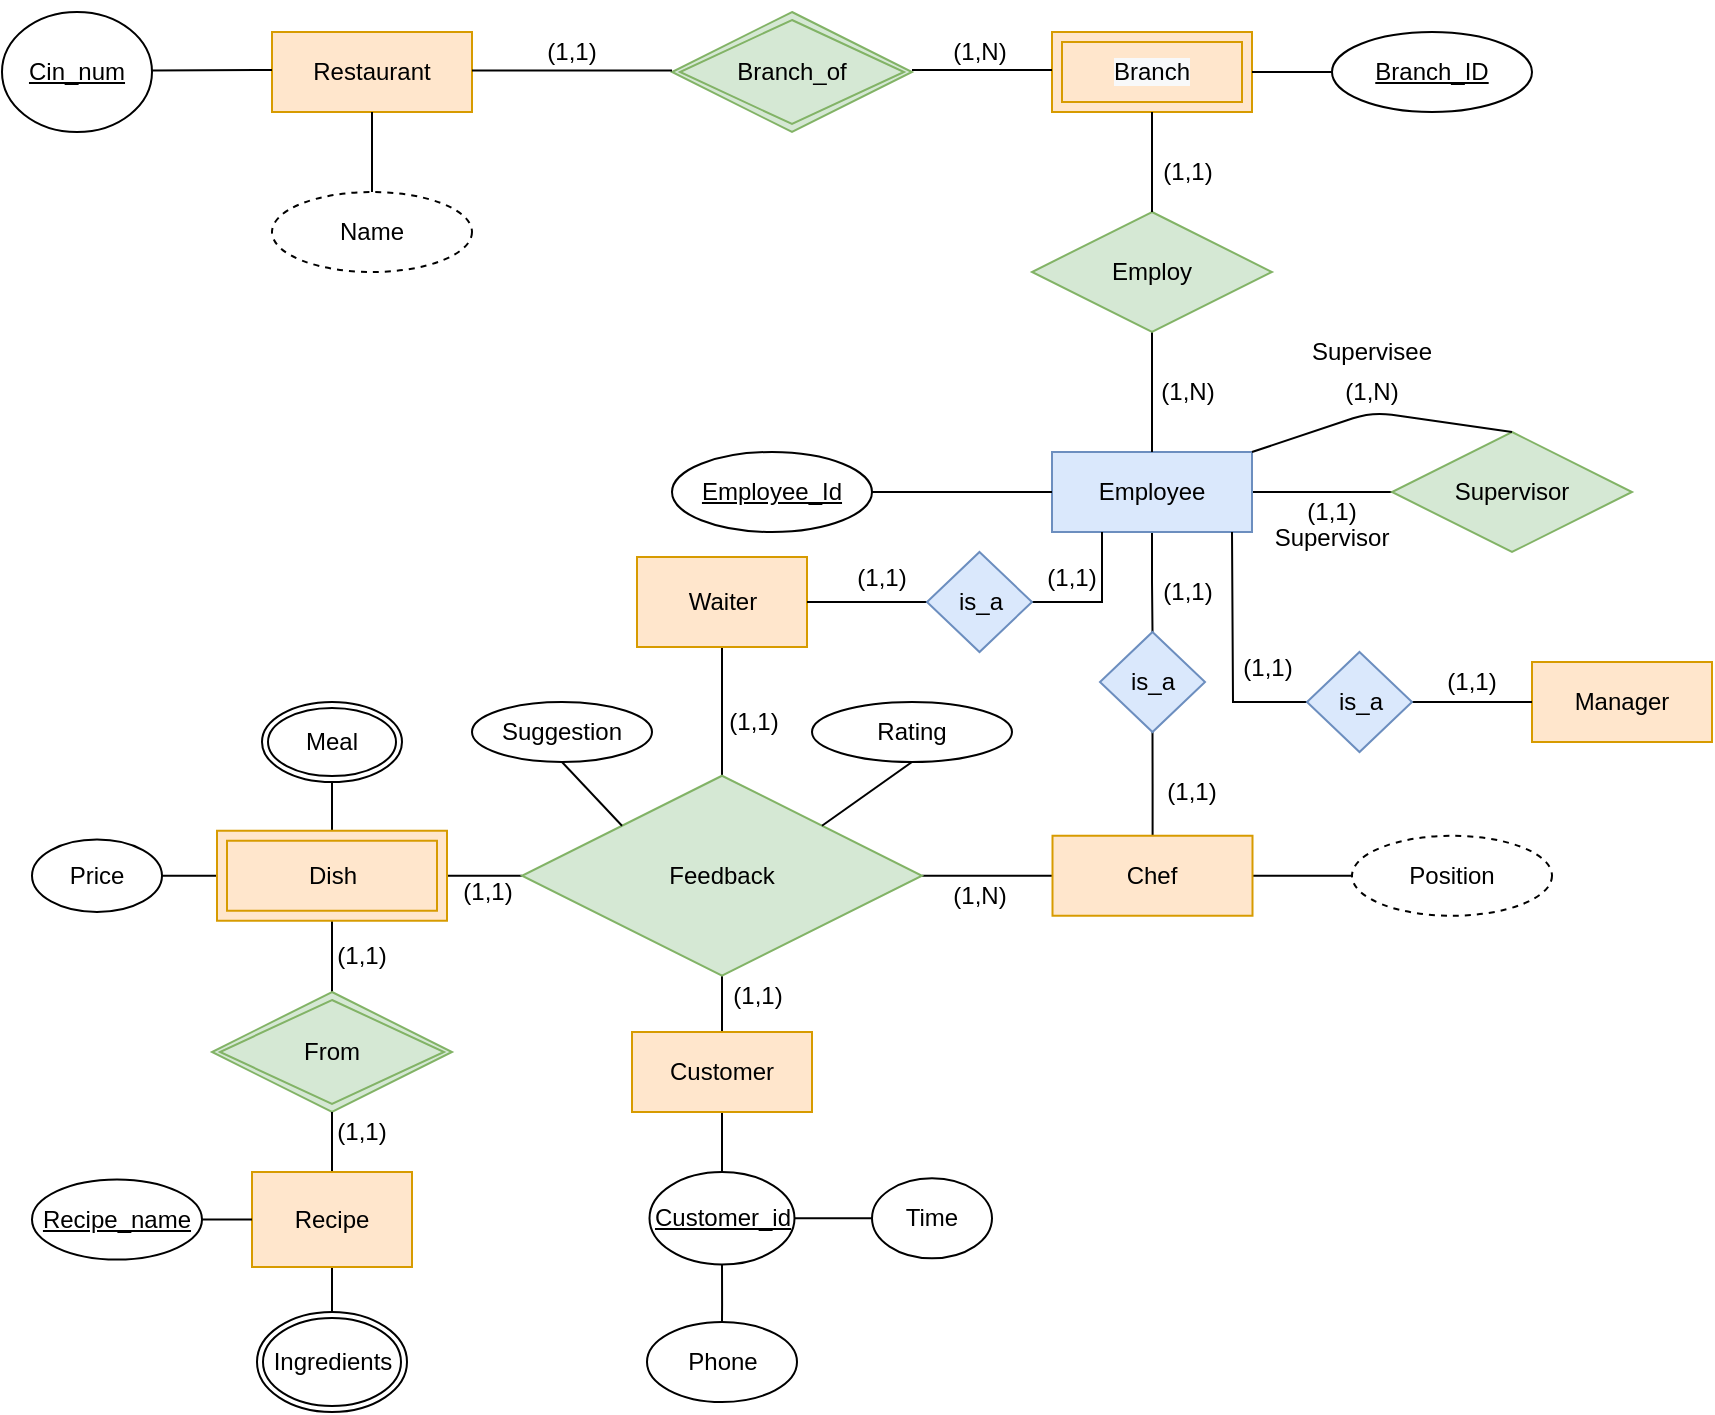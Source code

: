 <mxfile version="13.6.6" type="github">
  <diagram id="kxgBEVJCPQbhI56NlqeN" name="Page-1">
    <mxGraphModel dx="971" dy="417" grid="1" gridSize="10" guides="1" tooltips="1" connect="1" arrows="1" fold="1" page="1" pageScale="1" pageWidth="3300" pageHeight="4681" math="0" shadow="0">
      <root>
        <mxCell id="0" />
        <mxCell id="1" parent="0" />
        <mxCell id="NgLl4HAQhnd8HXAotbS4-2" value="" style="edgeStyle=orthogonalEdgeStyle;rounded=0;orthogonalLoop=1;jettySize=auto;html=1;endArrow=none;endFill=0;" parent="1" source="jKNY7_8_zjAuuIfCQ90G-1" target="NgLl4HAQhnd8HXAotbS4-1" edge="1">
          <mxGeometry relative="1" as="geometry" />
        </mxCell>
        <mxCell id="NgLl4HAQhnd8HXAotbS4-8" value="" style="edgeStyle=orthogonalEdgeStyle;rounded=0;orthogonalLoop=1;jettySize=auto;html=1;endArrow=none;endFill=0;" parent="1" source="jKNY7_8_zjAuuIfCQ90G-1" target="NgLl4HAQhnd8HXAotbS4-7" edge="1">
          <mxGeometry relative="1" as="geometry" />
        </mxCell>
        <mxCell id="ky3XIGSyfg8WfD_a-9OU-23" value="" style="edgeStyle=orthogonalEdgeStyle;rounded=0;orthogonalLoop=1;jettySize=auto;html=1;endArrow=none;endFill=0;" parent="1" source="jKNY7_8_zjAuuIfCQ90G-1" target="kzbOnNVxng_6eBCHzelk-32" edge="1">
          <mxGeometry relative="1" as="geometry" />
        </mxCell>
        <mxCell id="ky3XIGSyfg8WfD_a-9OU-30" value="" style="edgeStyle=orthogonalEdgeStyle;rounded=0;orthogonalLoop=1;jettySize=auto;html=1;endArrow=none;endFill=0;" parent="1" source="jKNY7_8_zjAuuIfCQ90G-1" target="ky3XIGSyfg8WfD_a-9OU-29" edge="1">
          <mxGeometry relative="1" as="geometry" />
        </mxCell>
        <mxCell id="jKNY7_8_zjAuuIfCQ90G-1" value="Feedback" style="rhombus;whiteSpace=wrap;html=1;fillColor=#d5e8d4;strokeColor=#82b366;" parent="1" vertex="1">
          <mxGeometry x="1335" y="1861.87" width="200" height="100" as="geometry" />
        </mxCell>
        <mxCell id="kzbOnNVxng_6eBCHzelk-70" value="" style="edgeStyle=orthogonalEdgeStyle;rounded=0;orthogonalLoop=1;jettySize=auto;html=1;endArrow=none;endFill=0;" parent="1" source="NgLl4HAQhnd8HXAotbS4-1" target="kzbOnNVxng_6eBCHzelk-28" edge="1">
          <mxGeometry relative="1" as="geometry" />
        </mxCell>
        <mxCell id="XjC6Pe1A60IvWtQranHF-16" value="" style="edgeStyle=orthogonalEdgeStyle;rounded=0;orthogonalLoop=1;jettySize=auto;html=1;endArrow=none;endFill=0;" parent="1" source="NgLl4HAQhnd8HXAotbS4-1" target="XjC6Pe1A60IvWtQranHF-2" edge="1">
          <mxGeometry relative="1" as="geometry" />
        </mxCell>
        <mxCell id="NgLl4HAQhnd8HXAotbS4-1" value="Chef" style="whiteSpace=wrap;html=1;align=center;fillColor=#ffe6cc;strokeColor=#d79b00;" parent="1" vertex="1">
          <mxGeometry x="1600.25" y="1891.87" width="100" height="40" as="geometry" />
        </mxCell>
        <mxCell id="NgLl4HAQhnd8HXAotbS4-7" value="Waiter" style="whiteSpace=wrap;html=1;fillColor=#ffe6cc;strokeColor=#d79b00;" parent="1" vertex="1">
          <mxGeometry x="1392.5" y="1752.5" width="85" height="45" as="geometry" />
        </mxCell>
        <mxCell id="kzbOnNVxng_6eBCHzelk-1" value="Rating" style="ellipse;whiteSpace=wrap;html=1;align=center;fontStyle=0" parent="1" vertex="1">
          <mxGeometry x="1480" y="1825" width="100" height="30" as="geometry" />
        </mxCell>
        <mxCell id="XjC6Pe1A60IvWtQranHF-3" value="" style="edgeStyle=orthogonalEdgeStyle;rounded=0;orthogonalLoop=1;jettySize=auto;html=1;endArrow=none;endFill=0;exitX=0.5;exitY=1;exitDx=0;exitDy=0;" parent="1" source="kzbOnNVxng_6eBCHzelk-5" target="XjC6Pe1A60IvWtQranHF-2" edge="1">
          <mxGeometry relative="1" as="geometry" />
        </mxCell>
        <mxCell id="XjC6Pe1A60IvWtQranHF-21" value="" style="edgeStyle=orthogonalEdgeStyle;rounded=0;orthogonalLoop=1;jettySize=auto;html=1;endArrow=none;endFill=0;" parent="1" source="kzbOnNVxng_6eBCHzelk-5" target="kzbOnNVxng_6eBCHzelk-81" edge="1">
          <mxGeometry relative="1" as="geometry" />
        </mxCell>
        <mxCell id="kzbOnNVxng_6eBCHzelk-5" value="Employee" style="whiteSpace=wrap;html=1;align=center;fillColor=#dae8fc;strokeColor=#6c8ebf;" parent="1" vertex="1">
          <mxGeometry x="1600" y="1700" width="100" height="40" as="geometry" />
        </mxCell>
        <mxCell id="kzbOnNVxng_6eBCHzelk-28" value="Position" style="ellipse;whiteSpace=wrap;html=1;align=center;dashed=1;" parent="1" vertex="1">
          <mxGeometry x="1750" y="1891.88" width="100" height="40" as="geometry" />
        </mxCell>
        <mxCell id="ky3XIGSyfg8WfD_a-9OU-24" value="" style="edgeStyle=orthogonalEdgeStyle;rounded=0;orthogonalLoop=1;jettySize=auto;html=1;endArrow=none;endFill=0;" parent="1" source="kzbOnNVxng_6eBCHzelk-32" target="kzbOnNVxng_6eBCHzelk-61" edge="1">
          <mxGeometry relative="1" as="geometry" />
        </mxCell>
        <mxCell id="ky3XIGSyfg8WfD_a-9OU-31" value="" style="edgeStyle=orthogonalEdgeStyle;rounded=0;orthogonalLoop=1;jettySize=auto;html=1;endArrow=none;endFill=0;" parent="1" source="kzbOnNVxng_6eBCHzelk-32" target="MUuDbcajwvJd1qfhd0S6-7" edge="1">
          <mxGeometry relative="1" as="geometry" />
        </mxCell>
        <mxCell id="ky3XIGSyfg8WfD_a-9OU-36" value="" style="edgeStyle=orthogonalEdgeStyle;rounded=0;orthogonalLoop=1;jettySize=auto;html=1;endArrow=none;endFill=0;" parent="1" source="kzbOnNVxng_6eBCHzelk-32" target="ky3XIGSyfg8WfD_a-9OU-34" edge="1">
          <mxGeometry relative="1" as="geometry" />
        </mxCell>
        <mxCell id="kzbOnNVxng_6eBCHzelk-32" value="Dish" style="shape=ext;margin=3;double=1;whiteSpace=wrap;html=1;align=center;fillColor=#ffe6cc;strokeColor=#d79b00;" parent="1" vertex="1">
          <mxGeometry x="1182.5" y="1889.37" width="115" height="45" as="geometry" />
        </mxCell>
        <mxCell id="kzbOnNVxng_6eBCHzelk-40" value="Restaurant" style="whiteSpace=wrap;html=1;align=center;fillColor=#ffe6cc;strokeColor=#d79b00;" parent="1" vertex="1">
          <mxGeometry x="1210" y="1490" width="100" height="40" as="geometry" />
        </mxCell>
        <mxCell id="kzbOnNVxng_6eBCHzelk-41" value="&#xa;&#xa;&lt;span style=&quot;color: rgb(0, 0, 0); font-family: helvetica; font-size: 12px; font-style: normal; font-weight: 400; letter-spacing: normal; text-align: center; text-indent: 0px; text-transform: none; word-spacing: 0px; background-color: rgb(248, 249, 250); display: inline; float: none;&quot;&gt;Branch&lt;/span&gt;&#xa;&#xa;" style="shape=ext;margin=3;double=1;whiteSpace=wrap;html=1;align=center;fillColor=#ffe6cc;strokeColor=#d79b00;" parent="1" vertex="1">
          <mxGeometry x="1600" y="1490" width="100" height="40" as="geometry" />
        </mxCell>
        <mxCell id="_r8y2Q4mca214eh0Qxt4-22" style="edgeStyle=orthogonalEdgeStyle;rounded=0;orthogonalLoop=1;jettySize=auto;html=1;entryX=0.5;entryY=0;entryDx=0;entryDy=0;anchorPointDirection=1;startArrow=none;startFill=0;endArrow=none;endFill=0;" parent="1" source="kzbOnNVxng_6eBCHzelk-43" target="kzbOnNVxng_6eBCHzelk-5" edge="1">
          <mxGeometry relative="1" as="geometry" />
        </mxCell>
        <mxCell id="kzbOnNVxng_6eBCHzelk-43" value="Employ" style="shape=rhombus;perimeter=rhombusPerimeter;whiteSpace=wrap;html=1;align=center;fillColor=#d5e8d4;strokeColor=#82b366;" parent="1" vertex="1">
          <mxGeometry x="1590" y="1580" width="120" height="60" as="geometry" />
        </mxCell>
        <mxCell id="kzbOnNVxng_6eBCHzelk-48" value="&lt;u&gt;Cin_num&lt;/u&gt;" style="ellipse;whiteSpace=wrap;html=1;" parent="1" vertex="1">
          <mxGeometry x="1075" y="1480" width="75" height="60" as="geometry" />
        </mxCell>
        <mxCell id="kzbOnNVxng_6eBCHzelk-51" value="Branch_of" style="shape=rhombus;double=1;perimeter=rhombusPerimeter;whiteSpace=wrap;html=1;align=center;fillColor=#d5e8d4;strokeColor=#82b366;" parent="1" vertex="1">
          <mxGeometry x="1410" y="1480" width="120" height="60" as="geometry" />
        </mxCell>
        <mxCell id="kzbOnNVxng_6eBCHzelk-57" value="Name" style="ellipse;whiteSpace=wrap;html=1;align=center;dashed=1;" parent="1" vertex="1">
          <mxGeometry x="1210" y="1570" width="100" height="40" as="geometry" />
        </mxCell>
        <mxCell id="kzbOnNVxng_6eBCHzelk-61" value="From" style="shape=rhombus;double=1;perimeter=rhombusPerimeter;whiteSpace=wrap;html=1;align=center;fillColor=#d5e8d4;strokeColor=#82b366;" parent="1" vertex="1">
          <mxGeometry x="1180" y="1970" width="120" height="60" as="geometry" />
        </mxCell>
        <mxCell id="kzbOnNVxng_6eBCHzelk-64" value="Employee_Id" style="ellipse;whiteSpace=wrap;html=1;align=center;fontStyle=4;" parent="1" vertex="1">
          <mxGeometry x="1410" y="1700" width="100" height="40" as="geometry" />
        </mxCell>
        <mxCell id="kzbOnNVxng_6eBCHzelk-80" value="" style="endArrow=none;html=1;rounded=0;entryX=0.5;entryY=1;entryDx=0;entryDy=0;exitX=1;exitY=0;exitDx=0;exitDy=0;" parent="1" source="jKNY7_8_zjAuuIfCQ90G-1" target="kzbOnNVxng_6eBCHzelk-1" edge="1">
          <mxGeometry relative="1" as="geometry">
            <mxPoint x="1390" y="2010" as="sourcePoint" />
            <mxPoint x="1550" y="2010" as="targetPoint" />
          </mxGeometry>
        </mxCell>
        <mxCell id="kzbOnNVxng_6eBCHzelk-81" value="Supervisor" style="shape=rhombus;perimeter=rhombusPerimeter;whiteSpace=wrap;html=1;align=center;fillColor=#d5e8d4;strokeColor=#82b366;" parent="1" vertex="1">
          <mxGeometry x="1770" y="1690" width="120" height="60" as="geometry" />
        </mxCell>
        <mxCell id="XjC6Pe1A60IvWtQranHF-2" value="is_a" style="rhombus;whiteSpace=wrap;html=1;fillColor=#dae8fc;strokeColor=#6c8ebf;" parent="1" vertex="1">
          <mxGeometry x="1624" y="1790" width="52.5" height="50" as="geometry" />
        </mxCell>
        <mxCell id="XjC6Pe1A60IvWtQranHF-9" value="" style="edgeStyle=orthogonalEdgeStyle;rounded=0;orthogonalLoop=1;jettySize=auto;html=1;endArrow=none;endFill=0;" parent="1" source="XjC6Pe1A60IvWtQranHF-5" target="NgLl4HAQhnd8HXAotbS4-7" edge="1">
          <mxGeometry relative="1" as="geometry" />
        </mxCell>
        <mxCell id="dvFwAt92-HnFU6FiswPp-3" value="" style="edgeStyle=orthogonalEdgeStyle;rounded=0;orthogonalLoop=1;jettySize=auto;html=1;entryX=0.25;entryY=1;entryDx=0;entryDy=0;endArrow=none;endFill=0;" parent="1" source="XjC6Pe1A60IvWtQranHF-5" target="kzbOnNVxng_6eBCHzelk-5" edge="1">
          <mxGeometry relative="1" as="geometry" />
        </mxCell>
        <mxCell id="XjC6Pe1A60IvWtQranHF-5" value="is_a" style="rhombus;whiteSpace=wrap;html=1;fillColor=#dae8fc;strokeColor=#6c8ebf;" parent="1" vertex="1">
          <mxGeometry x="1537.5" y="1750" width="52.5" height="50" as="geometry" />
        </mxCell>
        <mxCell id="XjC6Pe1A60IvWtQranHF-22" value="" style="endArrow=none;html=1;exitX=1;exitY=0;exitDx=0;exitDy=0;entryX=0.5;entryY=0;entryDx=0;entryDy=0;" parent="1" source="kzbOnNVxng_6eBCHzelk-5" target="kzbOnNVxng_6eBCHzelk-81" edge="1">
          <mxGeometry width="50" height="50" relative="1" as="geometry">
            <mxPoint x="1780" y="1800" as="sourcePoint" />
            <mxPoint x="1830" y="1750" as="targetPoint" />
            <Array as="points">
              <mxPoint x="1760" y="1680" />
            </Array>
          </mxGeometry>
        </mxCell>
        <mxCell id="XjC6Pe1A60IvWtQranHF-24" value="Manager" style="rounded=0;whiteSpace=wrap;html=1;fillColor=#ffe6cc;strokeColor=#d79b00;" parent="1" vertex="1">
          <mxGeometry x="1840" y="1805" width="90" height="40" as="geometry" />
        </mxCell>
        <mxCell id="XjC6Pe1A60IvWtQranHF-27" value="" style="edgeStyle=orthogonalEdgeStyle;rounded=0;orthogonalLoop=1;jettySize=auto;html=1;endArrow=none;endFill=0;" parent="1" source="XjC6Pe1A60IvWtQranHF-26" target="XjC6Pe1A60IvWtQranHF-24" edge="1">
          <mxGeometry relative="1" as="geometry" />
        </mxCell>
        <mxCell id="XjC6Pe1A60IvWtQranHF-28" value="" style="edgeStyle=orthogonalEdgeStyle;rounded=0;orthogonalLoop=1;jettySize=auto;html=1;endArrow=none;endFill=0;" parent="1" source="XjC6Pe1A60IvWtQranHF-26" edge="1">
          <mxGeometry relative="1" as="geometry">
            <mxPoint x="1690" y="1740" as="targetPoint" />
          </mxGeometry>
        </mxCell>
        <mxCell id="XjC6Pe1A60IvWtQranHF-26" value="is_a" style="rhombus;whiteSpace=wrap;html=1;fillColor=#dae8fc;strokeColor=#6c8ebf;" parent="1" vertex="1">
          <mxGeometry x="1727.5" y="1800" width="52.5" height="50" as="geometry" />
        </mxCell>
        <mxCell id="XjC6Pe1A60IvWtQranHF-30" value="Suggestion" style="ellipse;whiteSpace=wrap;html=1;align=center;" parent="1" vertex="1">
          <mxGeometry x="1310" y="1825" width="90" height="30" as="geometry" />
        </mxCell>
        <mxCell id="XjC6Pe1A60IvWtQranHF-36" value="Branch_ID" style="ellipse;whiteSpace=wrap;html=1;align=center;fontStyle=4;" parent="1" vertex="1">
          <mxGeometry x="1740" y="1490" width="100" height="40" as="geometry" />
        </mxCell>
        <mxCell id="MUuDbcajwvJd1qfhd0S6-7" value="Price" style="ellipse;whiteSpace=wrap;html=1;align=center;" parent="1" vertex="1">
          <mxGeometry x="1090" y="1893.74" width="65" height="36.26" as="geometry" />
        </mxCell>
        <mxCell id="ky3XIGSyfg8WfD_a-9OU-8" value="" style="edgeStyle=orthogonalEdgeStyle;rounded=0;orthogonalLoop=1;jettySize=auto;html=1;endArrow=none;endFill=0;" parent="1" source="ky3XIGSyfg8WfD_a-9OU-2" target="kzbOnNVxng_6eBCHzelk-61" edge="1">
          <mxGeometry relative="1" as="geometry" />
        </mxCell>
        <mxCell id="ky3XIGSyfg8WfD_a-9OU-33" value="" style="edgeStyle=orthogonalEdgeStyle;rounded=0;orthogonalLoop=1;jettySize=auto;html=1;endArrow=none;endFill=0;" parent="1" source="ky3XIGSyfg8WfD_a-9OU-2" target="ky3XIGSyfg8WfD_a-9OU-26" edge="1">
          <mxGeometry relative="1" as="geometry" />
        </mxCell>
        <mxCell id="ky3XIGSyfg8WfD_a-9OU-2" value="Recipe" style="whiteSpace=wrap;html=1;fillColor=#ffe6cc;strokeColor=#d79b00;" parent="1" vertex="1">
          <mxGeometry x="1200" y="2060" width="80" height="47.5" as="geometry" />
        </mxCell>
        <mxCell id="ky3XIGSyfg8WfD_a-9OU-44" value="" style="edgeStyle=orthogonalEdgeStyle;rounded=0;orthogonalLoop=1;jettySize=auto;html=1;endArrow=none;endFill=0;" parent="1" source="ky3XIGSyfg8WfD_a-9OU-25" target="ky3XIGSyfg8WfD_a-9OU-43" edge="1">
          <mxGeometry relative="1" as="geometry" />
        </mxCell>
        <mxCell id="ky3XIGSyfg8WfD_a-9OU-46" value="" style="edgeStyle=orthogonalEdgeStyle;rounded=0;orthogonalLoop=1;jettySize=auto;html=1;endArrow=none;endFill=0;" parent="1" source="ky3XIGSyfg8WfD_a-9OU-25" target="ky3XIGSyfg8WfD_a-9OU-45" edge="1">
          <mxGeometry relative="1" as="geometry" />
        </mxCell>
        <mxCell id="ky3XIGSyfg8WfD_a-9OU-25" value="Customer_id" style="ellipse;whiteSpace=wrap;html=1;fillColor=none;fontStyle=4" parent="1" vertex="1">
          <mxGeometry x="1398.75" y="2060" width="72.5" height="46.25" as="geometry" />
        </mxCell>
        <mxCell id="ky3XIGSyfg8WfD_a-9OU-26" value="Ingredients" style="ellipse;shape=doubleEllipse;margin=3;whiteSpace=wrap;html=1;align=center;" parent="1" vertex="1">
          <mxGeometry x="1202.5" y="2130" width="75" height="50" as="geometry" />
        </mxCell>
        <mxCell id="ky3XIGSyfg8WfD_a-9OU-37" value="" style="edgeStyle=orthogonalEdgeStyle;rounded=0;orthogonalLoop=1;jettySize=auto;html=1;endArrow=none;endFill=0;" parent="1" source="ky3XIGSyfg8WfD_a-9OU-29" target="ky3XIGSyfg8WfD_a-9OU-25" edge="1">
          <mxGeometry relative="1" as="geometry" />
        </mxCell>
        <mxCell id="ky3XIGSyfg8WfD_a-9OU-29" value="Customer" style="whiteSpace=wrap;html=1;fillColor=#ffe6cc;strokeColor=#d79b00;" parent="1" vertex="1">
          <mxGeometry x="1390" y="1990" width="90" height="40" as="geometry" />
        </mxCell>
        <mxCell id="ky3XIGSyfg8WfD_a-9OU-34" value="Meal" style="ellipse;shape=doubleEllipse;margin=3;whiteSpace=wrap;html=1;align=center;" parent="1" vertex="1">
          <mxGeometry x="1205" y="1825" width="70" height="40" as="geometry" />
        </mxCell>
        <mxCell id="ky3XIGSyfg8WfD_a-9OU-43" value="Time" style="ellipse;whiteSpace=wrap;html=1;align=center;" parent="1" vertex="1">
          <mxGeometry x="1510" y="2063.13" width="60" height="40" as="geometry" />
        </mxCell>
        <mxCell id="ky3XIGSyfg8WfD_a-9OU-45" value="Phone" style="ellipse;whiteSpace=wrap;html=1;align=center;" parent="1" vertex="1">
          <mxGeometry x="1397.5" y="2135" width="75" height="40" as="geometry" />
        </mxCell>
        <mxCell id="ky3XIGSyfg8WfD_a-9OU-49" value="" style="edgeStyle=orthogonalEdgeStyle;rounded=0;orthogonalLoop=1;jettySize=auto;html=1;endArrow=none;endFill=0;" parent="1" source="ky3XIGSyfg8WfD_a-9OU-48" target="ky3XIGSyfg8WfD_a-9OU-2" edge="1">
          <mxGeometry relative="1" as="geometry" />
        </mxCell>
        <mxCell id="ky3XIGSyfg8WfD_a-9OU-48" value="Recipe_name" style="ellipse;whiteSpace=wrap;html=1;align=center;fontStyle=4;" parent="1" vertex="1">
          <mxGeometry x="1090" y="2063.75" width="85" height="40" as="geometry" />
        </mxCell>
        <mxCell id="0skT59BXEJHHobo0zGZt-3" value="" style="endArrow=none;html=1;rounded=0;" parent="1" edge="1">
          <mxGeometry relative="1" as="geometry">
            <mxPoint x="1310" y="1509.29" as="sourcePoint" />
            <mxPoint x="1410" y="1509.29" as="targetPoint" />
          </mxGeometry>
        </mxCell>
        <mxCell id="0skT59BXEJHHobo0zGZt-4" value="" style="endArrow=none;html=1;rounded=0;entryX=0.5;entryY=1;entryDx=0;entryDy=0;exitX=0.5;exitY=0;exitDx=0;exitDy=0;" parent="1" source="kzbOnNVxng_6eBCHzelk-57" target="kzbOnNVxng_6eBCHzelk-40" edge="1">
          <mxGeometry relative="1" as="geometry">
            <mxPoint x="1220" y="1560" as="sourcePoint" />
            <mxPoint x="1380" y="1560" as="targetPoint" />
          </mxGeometry>
        </mxCell>
        <mxCell id="0skT59BXEJHHobo0zGZt-5" value="" style="endArrow=none;html=1;rounded=0;" parent="1" edge="1">
          <mxGeometry relative="1" as="geometry">
            <mxPoint x="1150" y="1509.29" as="sourcePoint" />
            <mxPoint x="1210" y="1509" as="targetPoint" />
          </mxGeometry>
        </mxCell>
        <mxCell id="0skT59BXEJHHobo0zGZt-6" value="" style="endArrow=none;html=1;rounded=0;" parent="1" edge="1">
          <mxGeometry relative="1" as="geometry">
            <mxPoint x="1530" y="1509" as="sourcePoint" />
            <mxPoint x="1600" y="1509" as="targetPoint" />
          </mxGeometry>
        </mxCell>
        <mxCell id="0skT59BXEJHHobo0zGZt-7" value="" style="endArrow=none;html=1;rounded=0;" parent="1" edge="1">
          <mxGeometry relative="1" as="geometry">
            <mxPoint x="1700" y="1510" as="sourcePoint" />
            <mxPoint x="1740" y="1510" as="targetPoint" />
          </mxGeometry>
        </mxCell>
        <mxCell id="0skT59BXEJHHobo0zGZt-8" value="" style="endArrow=none;html=1;rounded=0;entryX=0.5;entryY=1;entryDx=0;entryDy=0;exitX=0.5;exitY=0;exitDx=0;exitDy=0;" parent="1" source="kzbOnNVxng_6eBCHzelk-43" target="kzbOnNVxng_6eBCHzelk-41" edge="1">
          <mxGeometry relative="1" as="geometry">
            <mxPoint x="1480" y="1720" as="sourcePoint" />
            <mxPoint x="1640" y="1720" as="targetPoint" />
          </mxGeometry>
        </mxCell>
        <mxCell id="0skT59BXEJHHobo0zGZt-9" value="" style="endArrow=none;html=1;rounded=0;exitX=1;exitY=0.5;exitDx=0;exitDy=0;entryX=0;entryY=0.5;entryDx=0;entryDy=0;" parent="1" source="kzbOnNVxng_6eBCHzelk-64" target="kzbOnNVxng_6eBCHzelk-5" edge="1">
          <mxGeometry relative="1" as="geometry">
            <mxPoint x="1480" y="1720" as="sourcePoint" />
            <mxPoint x="1640" y="1720" as="targetPoint" />
          </mxGeometry>
        </mxCell>
        <mxCell id="_r8y2Q4mca214eh0Qxt4-1" value="(1,1)" style="text;html=1;strokeColor=none;fillColor=none;align=center;verticalAlign=middle;whiteSpace=wrap;rounded=0;" parent="1" vertex="1">
          <mxGeometry x="1340" y="1490" width="40" height="20" as="geometry" />
        </mxCell>
        <mxCell id="_r8y2Q4mca214eh0Qxt4-2" value="(1,N)" style="text;html=1;strokeColor=none;fillColor=none;align=center;verticalAlign=middle;whiteSpace=wrap;rounded=0;" parent="1" vertex="1">
          <mxGeometry x="1543.75" y="1490" width="40" height="20" as="geometry" />
        </mxCell>
        <mxCell id="_r8y2Q4mca214eh0Qxt4-3" value="(1,1)" style="text;html=1;strokeColor=none;fillColor=none;align=center;verticalAlign=middle;whiteSpace=wrap;rounded=0;" parent="1" vertex="1">
          <mxGeometry x="1647.5" y="1550" width="40" height="20" as="geometry" />
        </mxCell>
        <mxCell id="_r8y2Q4mca214eh0Qxt4-4" value="(1,N)" style="text;html=1;strokeColor=none;fillColor=none;align=center;verticalAlign=middle;whiteSpace=wrap;rounded=0;" parent="1" vertex="1">
          <mxGeometry x="1647.5" y="1660" width="40" height="20" as="geometry" />
        </mxCell>
        <mxCell id="_r8y2Q4mca214eh0Qxt4-5" value="(1,N)" style="text;html=1;strokeColor=none;fillColor=none;align=center;verticalAlign=middle;whiteSpace=wrap;rounded=0;" parent="1" vertex="1">
          <mxGeometry x="1740" y="1660" width="40" height="20" as="geometry" />
        </mxCell>
        <mxCell id="_r8y2Q4mca214eh0Qxt4-6" value="(1,1)" style="text;html=1;strokeColor=none;fillColor=none;align=center;verticalAlign=middle;whiteSpace=wrap;rounded=0;" parent="1" vertex="1">
          <mxGeometry x="1720" y="1720" width="40" height="20" as="geometry" />
        </mxCell>
        <mxCell id="_r8y2Q4mca214eh0Qxt4-7" value="(1,1)" style="text;html=1;strokeColor=none;fillColor=none;align=center;verticalAlign=middle;whiteSpace=wrap;rounded=0;" parent="1" vertex="1">
          <mxGeometry x="1687.5" y="1797.5" width="40" height="20" as="geometry" />
        </mxCell>
        <mxCell id="_r8y2Q4mca214eh0Qxt4-8" value="(1,1)" style="text;html=1;strokeColor=none;fillColor=none;align=center;verticalAlign=middle;whiteSpace=wrap;rounded=0;" parent="1" vertex="1">
          <mxGeometry x="1790" y="1805" width="40" height="20" as="geometry" />
        </mxCell>
        <mxCell id="_r8y2Q4mca214eh0Qxt4-9" value="(1,1)" style="text;html=1;strokeColor=none;fillColor=none;align=center;verticalAlign=middle;whiteSpace=wrap;rounded=0;" parent="1" vertex="1">
          <mxGeometry x="1647.5" y="1760" width="40" height="20" as="geometry" />
        </mxCell>
        <mxCell id="_r8y2Q4mca214eh0Qxt4-10" value="(1,1)" style="text;html=1;strokeColor=none;fillColor=none;align=center;verticalAlign=middle;whiteSpace=wrap;rounded=0;" parent="1" vertex="1">
          <mxGeometry x="1590" y="1752.5" width="40" height="20" as="geometry" />
        </mxCell>
        <mxCell id="_r8y2Q4mca214eh0Qxt4-11" value="(1,1)" style="text;html=1;strokeColor=none;fillColor=none;align=center;verticalAlign=middle;whiteSpace=wrap;rounded=0;" parent="1" vertex="1">
          <mxGeometry x="1495" y="1752.5" width="40" height="20" as="geometry" />
        </mxCell>
        <mxCell id="_r8y2Q4mca214eh0Qxt4-12" value="(1,1)" style="text;html=1;strokeColor=none;fillColor=none;align=center;verticalAlign=middle;whiteSpace=wrap;rounded=0;" parent="1" vertex="1">
          <mxGeometry x="1650" y="1860" width="40" height="20" as="geometry" />
        </mxCell>
        <mxCell id="_r8y2Q4mca214eh0Qxt4-13" value="(1,N)" style="text;html=1;strokeColor=none;fillColor=none;align=center;verticalAlign=middle;whiteSpace=wrap;rounded=0;" parent="1" vertex="1">
          <mxGeometry x="1543.75" y="1911.87" width="40" height="20" as="geometry" />
        </mxCell>
        <mxCell id="_r8y2Q4mca214eh0Qxt4-14" value="(1,1)" style="text;html=1;strokeColor=none;fillColor=none;align=center;verticalAlign=middle;whiteSpace=wrap;rounded=0;" parent="1" vertex="1">
          <mxGeometry x="1432.5" y="1961.87" width="40" height="20" as="geometry" />
        </mxCell>
        <mxCell id="_r8y2Q4mca214eh0Qxt4-15" value="(1,1)" style="text;html=1;strokeColor=none;fillColor=none;align=center;verticalAlign=middle;whiteSpace=wrap;rounded=0;" parent="1" vertex="1">
          <mxGeometry x="1297.5" y="1910" width="40" height="20" as="geometry" />
        </mxCell>
        <mxCell id="_r8y2Q4mca214eh0Qxt4-16" value="(1,1)" style="text;html=1;strokeColor=none;fillColor=none;align=center;verticalAlign=middle;whiteSpace=wrap;rounded=0;" parent="1" vertex="1">
          <mxGeometry x="1235" y="1941.87" width="40" height="20" as="geometry" />
        </mxCell>
        <mxCell id="_r8y2Q4mca214eh0Qxt4-17" value="(1,1)" style="text;html=1;strokeColor=none;fillColor=none;align=center;verticalAlign=middle;whiteSpace=wrap;rounded=0;" parent="1" vertex="1">
          <mxGeometry x="1235" y="2030" width="40" height="20" as="geometry" />
        </mxCell>
        <mxCell id="_r8y2Q4mca214eh0Qxt4-18" value="(1,1)" style="text;html=1;strokeColor=none;fillColor=none;align=center;verticalAlign=middle;whiteSpace=wrap;rounded=0;" parent="1" vertex="1">
          <mxGeometry x="1431.25" y="1825" width="40" height="20" as="geometry" />
        </mxCell>
        <mxCell id="2yeWv-x5Nax7tpBwjbtD-4" style="edgeStyle=orthogonalEdgeStyle;rounded=0;orthogonalLoop=1;jettySize=auto;html=1;exitX=0.5;exitY=1;exitDx=0;exitDy=0;" parent="1" edge="1">
          <mxGeometry relative="1" as="geometry">
            <mxPoint x="1740" y="1760" as="sourcePoint" />
            <mxPoint x="1740" y="1760" as="targetPoint" />
          </mxGeometry>
        </mxCell>
        <mxCell id="Yw0UYEtu26k1bzULuq9X-1" value="Supervisor" style="text;html=1;strokeColor=none;fillColor=none;align=center;verticalAlign=middle;whiteSpace=wrap;rounded=0;" vertex="1" parent="1">
          <mxGeometry x="1720" y="1732.5" width="40" height="20" as="geometry" />
        </mxCell>
        <mxCell id="Yw0UYEtu26k1bzULuq9X-2" value="Supervisee" style="text;html=1;strokeColor=none;fillColor=none;align=center;verticalAlign=middle;whiteSpace=wrap;rounded=0;" vertex="1" parent="1">
          <mxGeometry x="1740" y="1640" width="40" height="20" as="geometry" />
        </mxCell>
        <mxCell id="Yw0UYEtu26k1bzULuq9X-3" value="" style="endArrow=none;html=1;entryX=0.5;entryY=1;entryDx=0;entryDy=0;exitX=0;exitY=0;exitDx=0;exitDy=0;" edge="1" parent="1" source="jKNY7_8_zjAuuIfCQ90G-1" target="XjC6Pe1A60IvWtQranHF-30">
          <mxGeometry width="50" height="50" relative="1" as="geometry">
            <mxPoint x="1320" y="1991.87" as="sourcePoint" />
            <mxPoint x="1370" y="1941.87" as="targetPoint" />
          </mxGeometry>
        </mxCell>
      </root>
    </mxGraphModel>
  </diagram>
</mxfile>
